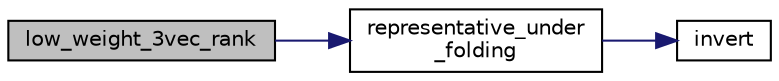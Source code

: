 digraph "low_weight_3vec_rank"
{
  edge [fontname="Helvetica",fontsize="10",labelfontname="Helvetica",labelfontsize="10"];
  node [fontname="Helvetica",fontsize="10",shape=record];
  rankdir="LR";
  Node438 [label="low_weight_3vec_rank",height=0.2,width=0.4,color="black", fillcolor="grey75", style="filled", fontcolor="black"];
  Node438 -> Node439 [color="midnightblue",fontsize="10",style="solid",fontname="Helvetica"];
  Node439 [label="representative_under\l_folding",height=0.2,width=0.4,color="black", fillcolor="white", style="filled",URL="$de/d10/hamming_8_c.html#ad979a2e017cc6a4b55d6c221e306d6d8"];
  Node439 -> Node440 [color="midnightblue",fontsize="10",style="solid",fontname="Helvetica"];
  Node440 [label="invert",height=0.2,width=0.4,color="black", fillcolor="white", style="filled",URL="$de/d10/hamming_8_c.html#a62e41f114dbb38cabcfe808800b75839"];
}
